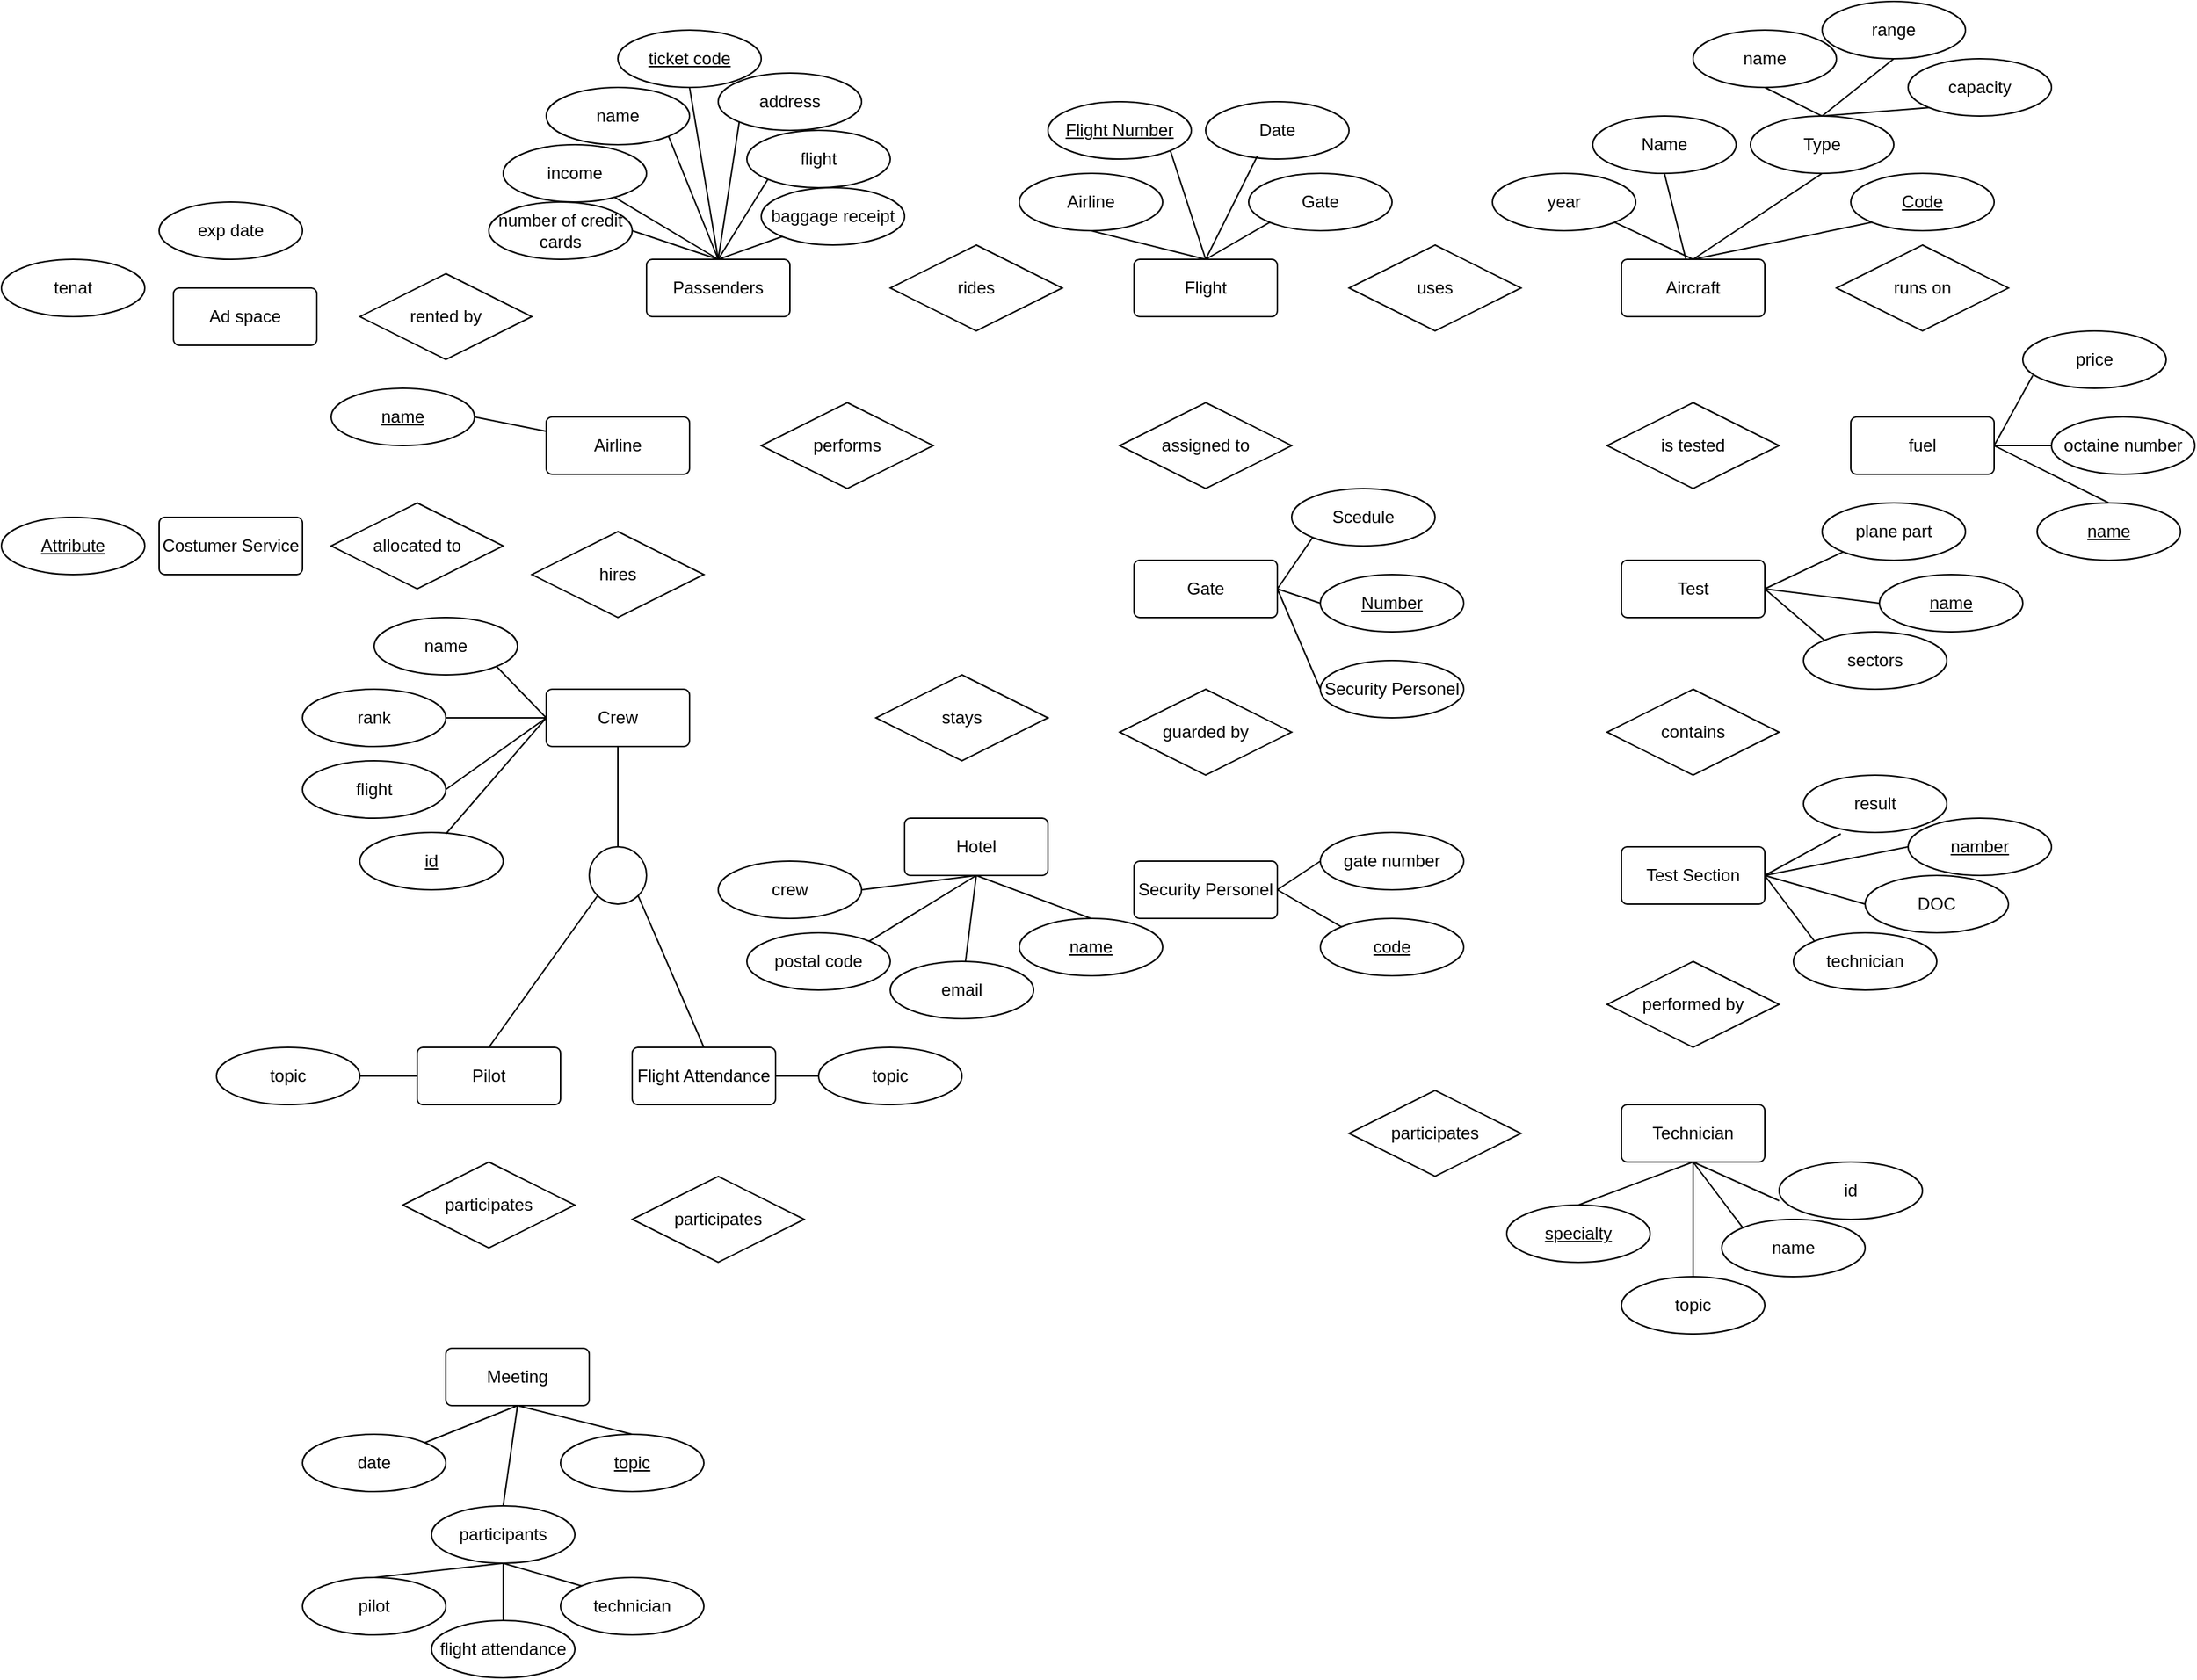 <mxfile version="21.3.2" type="github">
  <diagram name="Σελίδα-1" id="fJtiwhbu46fpXV_wsSi0">
    <mxGraphModel dx="1707" dy="1691" grid="1" gridSize="10" guides="1" tooltips="1" connect="1" arrows="1" fold="1" page="1" pageScale="1" pageWidth="827" pageHeight="1169" math="0" shadow="0">
      <root>
        <mxCell id="0" />
        <mxCell id="1" parent="0" />
        <mxCell id="Bs3vFvmHgTdM14AkT90d-1" value="Passenders" style="rounded=1;arcSize=10;whiteSpace=wrap;html=1;align=center;" parent="1" vertex="1">
          <mxGeometry x="20" y="120" width="100" height="40" as="geometry" />
        </mxCell>
        <mxCell id="Bs3vFvmHgTdM14AkT90d-2" value="rides" style="shape=rhombus;perimeter=rhombusPerimeter;whiteSpace=wrap;html=1;align=center;" parent="1" vertex="1">
          <mxGeometry x="190" y="110" width="120" height="60" as="geometry" />
        </mxCell>
        <mxCell id="Bs3vFvmHgTdM14AkT90d-4" value="Flight" style="rounded=1;arcSize=10;whiteSpace=wrap;html=1;align=center;" parent="1" vertex="1">
          <mxGeometry x="360" y="120" width="100" height="40" as="geometry" />
        </mxCell>
        <mxCell id="Bs3vFvmHgTdM14AkT90d-5" value="uses" style="shape=rhombus;perimeter=rhombusPerimeter;whiteSpace=wrap;html=1;align=center;" parent="1" vertex="1">
          <mxGeometry x="510" y="110" width="120" height="60" as="geometry" />
        </mxCell>
        <mxCell id="Bs3vFvmHgTdM14AkT90d-6" value="Aircraft" style="rounded=1;arcSize=10;whiteSpace=wrap;html=1;align=center;" parent="1" vertex="1">
          <mxGeometry x="700" y="120" width="100" height="40" as="geometry" />
        </mxCell>
        <mxCell id="Bs3vFvmHgTdM14AkT90d-7" value="assigned to" style="shape=rhombus;perimeter=rhombusPerimeter;whiteSpace=wrap;html=1;align=center;" parent="1" vertex="1">
          <mxGeometry x="350" y="220" width="120" height="60" as="geometry" />
        </mxCell>
        <mxCell id="Bs3vFvmHgTdM14AkT90d-8" value="Gate" style="rounded=1;arcSize=10;whiteSpace=wrap;html=1;align=center;" parent="1" vertex="1">
          <mxGeometry x="360" y="330" width="100" height="40" as="geometry" />
        </mxCell>
        <mxCell id="Bs3vFvmHgTdM14AkT90d-9" value="is tested" style="shape=rhombus;perimeter=rhombusPerimeter;whiteSpace=wrap;html=1;align=center;" parent="1" vertex="1">
          <mxGeometry x="690" y="220" width="120" height="60" as="geometry" />
        </mxCell>
        <mxCell id="Bs3vFvmHgTdM14AkT90d-10" value="runs on" style="shape=rhombus;perimeter=rhombusPerimeter;whiteSpace=wrap;html=1;align=center;" parent="1" vertex="1">
          <mxGeometry x="850" y="110" width="120" height="60" as="geometry" />
        </mxCell>
        <mxCell id="Bs3vFvmHgTdM14AkT90d-11" value="fuel" style="rounded=1;arcSize=10;whiteSpace=wrap;html=1;align=center;" parent="1" vertex="1">
          <mxGeometry x="860" y="230" width="100" height="40" as="geometry" />
        </mxCell>
        <mxCell id="Bs3vFvmHgTdM14AkT90d-12" value="guarded by" style="shape=rhombus;perimeter=rhombusPerimeter;whiteSpace=wrap;html=1;align=center;" parent="1" vertex="1">
          <mxGeometry x="350" y="420" width="120" height="60" as="geometry" />
        </mxCell>
        <mxCell id="Bs3vFvmHgTdM14AkT90d-13" value="Security Personel" style="rounded=1;arcSize=10;whiteSpace=wrap;html=1;align=center;" parent="1" vertex="1">
          <mxGeometry x="360" y="540" width="100" height="40" as="geometry" />
        </mxCell>
        <mxCell id="Bs3vFvmHgTdM14AkT90d-14" value="Test" style="rounded=1;arcSize=10;whiteSpace=wrap;html=1;align=center;" parent="1" vertex="1">
          <mxGeometry x="700" y="330" width="100" height="40" as="geometry" />
        </mxCell>
        <mxCell id="Bs3vFvmHgTdM14AkT90d-15" value="contains" style="shape=rhombus;perimeter=rhombusPerimeter;whiteSpace=wrap;html=1;align=center;" parent="1" vertex="1">
          <mxGeometry x="690" y="420" width="120" height="60" as="geometry" />
        </mxCell>
        <mxCell id="Bs3vFvmHgTdM14AkT90d-17" value="Test Section" style="rounded=1;arcSize=10;whiteSpace=wrap;html=1;align=center;" parent="1" vertex="1">
          <mxGeometry x="700" y="530" width="100" height="40" as="geometry" />
        </mxCell>
        <mxCell id="Bs3vFvmHgTdM14AkT90d-18" value="performed by" style="shape=rhombus;perimeter=rhombusPerimeter;whiteSpace=wrap;html=1;align=center;" parent="1" vertex="1">
          <mxGeometry x="690" y="610" width="120" height="60" as="geometry" />
        </mxCell>
        <mxCell id="Bs3vFvmHgTdM14AkT90d-19" value="Technician" style="rounded=1;arcSize=10;whiteSpace=wrap;html=1;align=center;" parent="1" vertex="1">
          <mxGeometry x="700" y="710" width="100" height="40" as="geometry" />
        </mxCell>
        <mxCell id="Bs3vFvmHgTdM14AkT90d-20" value="Airline" style="rounded=1;arcSize=10;whiteSpace=wrap;html=1;align=center;" parent="1" vertex="1">
          <mxGeometry x="-50" y="230" width="100" height="40" as="geometry" />
        </mxCell>
        <mxCell id="Bs3vFvmHgTdM14AkT90d-21" value="hires" style="shape=rhombus;perimeter=rhombusPerimeter;whiteSpace=wrap;html=1;align=center;" parent="1" vertex="1">
          <mxGeometry x="-60" y="310" width="120" height="60" as="geometry" />
        </mxCell>
        <mxCell id="Bs3vFvmHgTdM14AkT90d-22" value="performs" style="shape=rhombus;perimeter=rhombusPerimeter;whiteSpace=wrap;html=1;align=center;" parent="1" vertex="1">
          <mxGeometry x="100" y="220" width="120" height="60" as="geometry" />
        </mxCell>
        <mxCell id="Bs3vFvmHgTdM14AkT90d-23" value="Crew" style="rounded=1;arcSize=10;whiteSpace=wrap;html=1;align=center;" parent="1" vertex="1">
          <mxGeometry x="-50" y="420" width="100" height="40" as="geometry" />
        </mxCell>
        <mxCell id="Bs3vFvmHgTdM14AkT90d-24" value="Hotel" style="rounded=1;arcSize=10;whiteSpace=wrap;html=1;align=center;" parent="1" vertex="1">
          <mxGeometry x="200" y="510" width="100" height="40" as="geometry" />
        </mxCell>
        <mxCell id="Bs3vFvmHgTdM14AkT90d-25" value="stays" style="shape=rhombus;perimeter=rhombusPerimeter;whiteSpace=wrap;html=1;align=center;" parent="1" vertex="1">
          <mxGeometry x="180" y="410" width="120" height="60" as="geometry" />
        </mxCell>
        <mxCell id="Bs3vFvmHgTdM14AkT90d-26" value="Ad space" style="rounded=1;arcSize=10;whiteSpace=wrap;html=1;align=center;" parent="1" vertex="1">
          <mxGeometry x="-310" y="140" width="100" height="40" as="geometry" />
        </mxCell>
        <mxCell id="Bs3vFvmHgTdM14AkT90d-27" value="Costumer Service" style="rounded=1;arcSize=10;whiteSpace=wrap;html=1;align=center;" parent="1" vertex="1">
          <mxGeometry x="-320" y="300" width="100" height="40" as="geometry" />
        </mxCell>
        <mxCell id="Bs3vFvmHgTdM14AkT90d-28" value="Meeting" style="rounded=1;arcSize=10;whiteSpace=wrap;html=1;align=center;" parent="1" vertex="1">
          <mxGeometry x="-120" y="880" width="100" height="40" as="geometry" />
        </mxCell>
        <mxCell id="9Heqi9yN-gFmn7UizpDs-1" value="Date" style="ellipse;whiteSpace=wrap;html=1;align=center;" vertex="1" parent="1">
          <mxGeometry x="410" y="10" width="100" height="40" as="geometry" />
        </mxCell>
        <mxCell id="9Heqi9yN-gFmn7UizpDs-2" value="Gate" style="ellipse;whiteSpace=wrap;html=1;align=center;" vertex="1" parent="1">
          <mxGeometry x="440" y="60" width="100" height="40" as="geometry" />
        </mxCell>
        <mxCell id="9Heqi9yN-gFmn7UizpDs-3" value="Airline" style="ellipse;whiteSpace=wrap;html=1;align=center;" vertex="1" parent="1">
          <mxGeometry x="280" y="60" width="100" height="40" as="geometry" />
        </mxCell>
        <mxCell id="9Heqi9yN-gFmn7UizpDs-4" value="Flight Number" style="ellipse;whiteSpace=wrap;html=1;align=center;fontStyle=4" vertex="1" parent="1">
          <mxGeometry x="300" y="10" width="100" height="40" as="geometry" />
        </mxCell>
        <mxCell id="9Heqi9yN-gFmn7UizpDs-5" value="" style="endArrow=none;html=1;rounded=0;entryX=0;entryY=1;entryDx=0;entryDy=0;exitX=0.5;exitY=0;exitDx=0;exitDy=0;" edge="1" parent="1" source="Bs3vFvmHgTdM14AkT90d-4" target="9Heqi9yN-gFmn7UizpDs-2">
          <mxGeometry width="50" height="50" relative="1" as="geometry">
            <mxPoint x="390" y="100" as="sourcePoint" />
            <mxPoint x="440" y="50" as="targetPoint" />
          </mxGeometry>
        </mxCell>
        <mxCell id="9Heqi9yN-gFmn7UizpDs-6" value="" style="endArrow=none;html=1;rounded=0;exitX=0.5;exitY=0;exitDx=0;exitDy=0;entryX=0.36;entryY=0.95;entryDx=0;entryDy=0;entryPerimeter=0;" edge="1" parent="1" source="Bs3vFvmHgTdM14AkT90d-4" target="9Heqi9yN-gFmn7UizpDs-1">
          <mxGeometry width="50" height="50" relative="1" as="geometry">
            <mxPoint x="400" y="90" as="sourcePoint" />
            <mxPoint x="450" y="40" as="targetPoint" />
          </mxGeometry>
        </mxCell>
        <mxCell id="9Heqi9yN-gFmn7UizpDs-8" value="" style="endArrow=none;html=1;rounded=0;entryX=1;entryY=1;entryDx=0;entryDy=0;exitX=0.5;exitY=0;exitDx=0;exitDy=0;" edge="1" parent="1" source="Bs3vFvmHgTdM14AkT90d-4" target="9Heqi9yN-gFmn7UizpDs-4">
          <mxGeometry width="50" height="50" relative="1" as="geometry">
            <mxPoint x="370" y="120" as="sourcePoint" />
            <mxPoint x="420" y="70" as="targetPoint" />
          </mxGeometry>
        </mxCell>
        <mxCell id="9Heqi9yN-gFmn7UizpDs-9" value="" style="endArrow=none;html=1;rounded=0;entryX=0.5;entryY=1;entryDx=0;entryDy=0;exitX=0.5;exitY=0;exitDx=0;exitDy=0;" edge="1" parent="1" source="Bs3vFvmHgTdM14AkT90d-4" target="9Heqi9yN-gFmn7UizpDs-3">
          <mxGeometry width="50" height="50" relative="1" as="geometry">
            <mxPoint x="320" y="140" as="sourcePoint" />
            <mxPoint x="370" y="90" as="targetPoint" />
          </mxGeometry>
        </mxCell>
        <mxCell id="9Heqi9yN-gFmn7UizpDs-10" value="year" style="ellipse;whiteSpace=wrap;html=1;align=center;" vertex="1" parent="1">
          <mxGeometry x="610" y="60" width="100" height="40" as="geometry" />
        </mxCell>
        <mxCell id="9Heqi9yN-gFmn7UizpDs-11" value="Scedule" style="ellipse;whiteSpace=wrap;html=1;align=center;" vertex="1" parent="1">
          <mxGeometry x="470" y="280" width="100" height="40" as="geometry" />
        </mxCell>
        <mxCell id="9Heqi9yN-gFmn7UizpDs-12" value="Number" style="ellipse;whiteSpace=wrap;html=1;align=center;fontStyle=4;" vertex="1" parent="1">
          <mxGeometry x="490" y="340" width="100" height="40" as="geometry" />
        </mxCell>
        <mxCell id="9Heqi9yN-gFmn7UizpDs-13" value="Security Personel" style="ellipse;whiteSpace=wrap;html=1;align=center;" vertex="1" parent="1">
          <mxGeometry x="490" y="400" width="100" height="40" as="geometry" />
        </mxCell>
        <mxCell id="9Heqi9yN-gFmn7UizpDs-14" value="" style="endArrow=none;html=1;rounded=0;entryX=0;entryY=0.5;entryDx=0;entryDy=0;" edge="1" parent="1" target="9Heqi9yN-gFmn7UizpDs-12">
          <mxGeometry relative="1" as="geometry">
            <mxPoint x="460" y="350" as="sourcePoint" />
            <mxPoint x="560" y="350" as="targetPoint" />
          </mxGeometry>
        </mxCell>
        <mxCell id="9Heqi9yN-gFmn7UizpDs-15" value="" style="endArrow=none;html=1;rounded=0;entryX=0;entryY=1;entryDx=0;entryDy=0;exitX=1;exitY=0.5;exitDx=0;exitDy=0;" edge="1" parent="1" source="Bs3vFvmHgTdM14AkT90d-8" target="9Heqi9yN-gFmn7UizpDs-11">
          <mxGeometry relative="1" as="geometry">
            <mxPoint x="360" y="320" as="sourcePoint" />
            <mxPoint x="520" y="320" as="targetPoint" />
          </mxGeometry>
        </mxCell>
        <mxCell id="9Heqi9yN-gFmn7UizpDs-16" value="" style="endArrow=none;html=1;rounded=0;exitX=0;exitY=0.5;exitDx=0;exitDy=0;entryX=1;entryY=0.5;entryDx=0;entryDy=0;" edge="1" parent="1" source="9Heqi9yN-gFmn7UizpDs-13" target="Bs3vFvmHgTdM14AkT90d-8">
          <mxGeometry width="50" height="50" relative="1" as="geometry">
            <mxPoint x="410" y="410" as="sourcePoint" />
            <mxPoint x="460" y="360" as="targetPoint" />
          </mxGeometry>
        </mxCell>
        <mxCell id="9Heqi9yN-gFmn7UizpDs-17" value="Name" style="ellipse;whiteSpace=wrap;html=1;align=center;" vertex="1" parent="1">
          <mxGeometry x="680" y="20" width="100" height="40" as="geometry" />
        </mxCell>
        <mxCell id="9Heqi9yN-gFmn7UizpDs-18" value="Type" style="ellipse;whiteSpace=wrap;html=1;align=center;" vertex="1" parent="1">
          <mxGeometry x="790" y="20" width="100" height="40" as="geometry" />
        </mxCell>
        <mxCell id="9Heqi9yN-gFmn7UizpDs-19" value="Code" style="ellipse;whiteSpace=wrap;html=1;align=center;fontStyle=4;" vertex="1" parent="1">
          <mxGeometry x="860" y="60" width="100" height="40" as="geometry" />
        </mxCell>
        <mxCell id="9Heqi9yN-gFmn7UizpDs-20" value="" style="endArrow=none;html=1;rounded=0;exitX=0.5;exitY=0;exitDx=0;exitDy=0;entryX=0.5;entryY=1;entryDx=0;entryDy=0;" edge="1" parent="1" source="Bs3vFvmHgTdM14AkT90d-6" target="9Heqi9yN-gFmn7UizpDs-18">
          <mxGeometry relative="1" as="geometry">
            <mxPoint x="720" y="60" as="sourcePoint" />
            <mxPoint x="880" y="60" as="targetPoint" />
          </mxGeometry>
        </mxCell>
        <mxCell id="9Heqi9yN-gFmn7UizpDs-21" value="" style="endArrow=none;html=1;rounded=0;entryX=0.5;entryY=1;entryDx=0;entryDy=0;" edge="1" parent="1" source="Bs3vFvmHgTdM14AkT90d-6" target="9Heqi9yN-gFmn7UizpDs-17">
          <mxGeometry relative="1" as="geometry">
            <mxPoint x="740" y="70" as="sourcePoint" />
            <mxPoint x="830" y="10" as="targetPoint" />
          </mxGeometry>
        </mxCell>
        <mxCell id="9Heqi9yN-gFmn7UizpDs-22" value="" style="endArrow=none;html=1;rounded=0;exitX=0.5;exitY=0;exitDx=0;exitDy=0;entryX=1;entryY=1;entryDx=0;entryDy=0;" edge="1" parent="1" source="Bs3vFvmHgTdM14AkT90d-6" target="9Heqi9yN-gFmn7UizpDs-10">
          <mxGeometry relative="1" as="geometry">
            <mxPoint x="710" y="100" as="sourcePoint" />
            <mxPoint x="800" y="40" as="targetPoint" />
          </mxGeometry>
        </mxCell>
        <mxCell id="9Heqi9yN-gFmn7UizpDs-23" value="" style="endArrow=none;html=1;rounded=0;entryX=0;entryY=1;entryDx=0;entryDy=0;exitX=0.5;exitY=0;exitDx=0;exitDy=0;" edge="1" parent="1" source="Bs3vFvmHgTdM14AkT90d-6" target="9Heqi9yN-gFmn7UizpDs-19">
          <mxGeometry relative="1" as="geometry">
            <mxPoint x="780" y="80" as="sourcePoint" />
            <mxPoint x="870" y="20" as="targetPoint" />
          </mxGeometry>
        </mxCell>
        <mxCell id="9Heqi9yN-gFmn7UizpDs-24" value="range" style="ellipse;whiteSpace=wrap;html=1;align=center;" vertex="1" parent="1">
          <mxGeometry x="840" y="-60" width="100" height="40" as="geometry" />
        </mxCell>
        <mxCell id="9Heqi9yN-gFmn7UizpDs-25" value="capacity" style="ellipse;whiteSpace=wrap;html=1;align=center;" vertex="1" parent="1">
          <mxGeometry x="900" y="-20" width="100" height="40" as="geometry" />
        </mxCell>
        <mxCell id="9Heqi9yN-gFmn7UizpDs-27" value="name" style="ellipse;whiteSpace=wrap;html=1;align=center;" vertex="1" parent="1">
          <mxGeometry x="750" y="-40" width="100" height="40" as="geometry" />
        </mxCell>
        <mxCell id="9Heqi9yN-gFmn7UizpDs-28" value="" style="endArrow=none;html=1;rounded=0;exitX=0.5;exitY=0;exitDx=0;exitDy=0;entryX=0;entryY=1;entryDx=0;entryDy=0;" edge="1" parent="1" source="9Heqi9yN-gFmn7UizpDs-18" target="9Heqi9yN-gFmn7UizpDs-25">
          <mxGeometry relative="1" as="geometry">
            <mxPoint x="820" y="10" as="sourcePoint" />
            <mxPoint x="980" y="10" as="targetPoint" />
          </mxGeometry>
        </mxCell>
        <mxCell id="9Heqi9yN-gFmn7UizpDs-29" value="" style="endArrow=none;html=1;rounded=0;entryX=0.5;entryY=1;entryDx=0;entryDy=0;exitX=0.5;exitY=0;exitDx=0;exitDy=0;" edge="1" parent="1" source="9Heqi9yN-gFmn7UizpDs-18" target="9Heqi9yN-gFmn7UizpDs-24">
          <mxGeometry relative="1" as="geometry">
            <mxPoint x="870" y="-10" as="sourcePoint" />
            <mxPoint x="960" y="-70" as="targetPoint" />
          </mxGeometry>
        </mxCell>
        <mxCell id="9Heqi9yN-gFmn7UizpDs-30" value="" style="endArrow=none;html=1;rounded=0;exitX=0.5;exitY=0;exitDx=0;exitDy=0;entryX=0.5;entryY=1;entryDx=0;entryDy=0;" edge="1" parent="1" source="9Heqi9yN-gFmn7UizpDs-18" target="9Heqi9yN-gFmn7UizpDs-27">
          <mxGeometry relative="1" as="geometry">
            <mxPoint x="850" y="-10" as="sourcePoint" />
            <mxPoint x="940" y="-70" as="targetPoint" />
          </mxGeometry>
        </mxCell>
        <mxCell id="9Heqi9yN-gFmn7UizpDs-31" value="price" style="ellipse;whiteSpace=wrap;html=1;align=center;" vertex="1" parent="1">
          <mxGeometry x="980" y="170" width="100" height="40" as="geometry" />
        </mxCell>
        <mxCell id="9Heqi9yN-gFmn7UizpDs-32" value="octaine number" style="ellipse;whiteSpace=wrap;html=1;align=center;" vertex="1" parent="1">
          <mxGeometry x="1000" y="230" width="100" height="40" as="geometry" />
        </mxCell>
        <mxCell id="9Heqi9yN-gFmn7UizpDs-33" value="name" style="ellipse;whiteSpace=wrap;html=1;align=center;fontStyle=4;" vertex="1" parent="1">
          <mxGeometry x="990" y="290" width="100" height="40" as="geometry" />
        </mxCell>
        <mxCell id="9Heqi9yN-gFmn7UizpDs-35" value="" style="endArrow=none;html=1;rounded=0;entryX=0.07;entryY=0.775;entryDx=0;entryDy=0;entryPerimeter=0;exitX=1;exitY=0.5;exitDx=0;exitDy=0;" edge="1" parent="1" source="Bs3vFvmHgTdM14AkT90d-11" target="9Heqi9yN-gFmn7UizpDs-31">
          <mxGeometry relative="1" as="geometry">
            <mxPoint x="860" y="240" as="sourcePoint" />
            <mxPoint x="1020" y="240" as="targetPoint" />
          </mxGeometry>
        </mxCell>
        <mxCell id="9Heqi9yN-gFmn7UizpDs-36" value="" style="endArrow=none;html=1;rounded=0;exitX=1;exitY=0.5;exitDx=0;exitDy=0;entryX=0;entryY=0.5;entryDx=0;entryDy=0;" edge="1" parent="1" source="Bs3vFvmHgTdM14AkT90d-11" target="9Heqi9yN-gFmn7UizpDs-32">
          <mxGeometry relative="1" as="geometry">
            <mxPoint x="980" y="270" as="sourcePoint" />
            <mxPoint x="1070" y="210" as="targetPoint" />
          </mxGeometry>
        </mxCell>
        <mxCell id="9Heqi9yN-gFmn7UizpDs-37" value="" style="endArrow=none;html=1;rounded=0;exitX=1;exitY=0.5;exitDx=0;exitDy=0;entryX=0.5;entryY=0;entryDx=0;entryDy=0;" edge="1" parent="1" source="Bs3vFvmHgTdM14AkT90d-11" target="9Heqi9yN-gFmn7UizpDs-33">
          <mxGeometry relative="1" as="geometry">
            <mxPoint x="940" y="290" as="sourcePoint" />
            <mxPoint x="1030" y="230" as="targetPoint" />
          </mxGeometry>
        </mxCell>
        <mxCell id="9Heqi9yN-gFmn7UizpDs-39" value="gate number" style="ellipse;whiteSpace=wrap;html=1;align=center;" vertex="1" parent="1">
          <mxGeometry x="490" y="520" width="100" height="40" as="geometry" />
        </mxCell>
        <mxCell id="9Heqi9yN-gFmn7UizpDs-40" value="code" style="ellipse;whiteSpace=wrap;html=1;align=center;fontStyle=4;" vertex="1" parent="1">
          <mxGeometry x="490" y="580" width="100" height="40" as="geometry" />
        </mxCell>
        <mxCell id="9Heqi9yN-gFmn7UizpDs-41" value="" style="endArrow=none;html=1;rounded=0;exitX=1;exitY=0.5;exitDx=0;exitDy=0;entryX=0;entryY=0.5;entryDx=0;entryDy=0;" edge="1" parent="1" source="Bs3vFvmHgTdM14AkT90d-13" target="9Heqi9yN-gFmn7UizpDs-39">
          <mxGeometry relative="1" as="geometry">
            <mxPoint x="450" y="510" as="sourcePoint" />
            <mxPoint x="540" y="450" as="targetPoint" />
          </mxGeometry>
        </mxCell>
        <mxCell id="9Heqi9yN-gFmn7UizpDs-42" value="" style="endArrow=none;html=1;rounded=0;exitX=1;exitY=0.5;exitDx=0;exitDy=0;entryX=0;entryY=0;entryDx=0;entryDy=0;" edge="1" parent="1" source="Bs3vFvmHgTdM14AkT90d-13" target="9Heqi9yN-gFmn7UizpDs-40">
          <mxGeometry relative="1" as="geometry">
            <mxPoint x="470" y="580" as="sourcePoint" />
            <mxPoint x="560" y="520" as="targetPoint" />
          </mxGeometry>
        </mxCell>
        <mxCell id="9Heqi9yN-gFmn7UizpDs-43" value="plane part" style="ellipse;whiteSpace=wrap;html=1;align=center;" vertex="1" parent="1">
          <mxGeometry x="840" y="290" width="100" height="40" as="geometry" />
        </mxCell>
        <mxCell id="9Heqi9yN-gFmn7UizpDs-45" value="sectors" style="ellipse;whiteSpace=wrap;html=1;align=center;" vertex="1" parent="1">
          <mxGeometry x="827" y="380" width="100" height="40" as="geometry" />
        </mxCell>
        <mxCell id="9Heqi9yN-gFmn7UizpDs-46" value="name" style="ellipse;whiteSpace=wrap;html=1;align=center;fontStyle=4;" vertex="1" parent="1">
          <mxGeometry x="880" y="340" width="100" height="40" as="geometry" />
        </mxCell>
        <mxCell id="9Heqi9yN-gFmn7UizpDs-47" value="result" style="ellipse;whiteSpace=wrap;html=1;align=center;" vertex="1" parent="1">
          <mxGeometry x="827" y="480" width="100" height="40" as="geometry" />
        </mxCell>
        <mxCell id="9Heqi9yN-gFmn7UizpDs-48" value="DOC" style="ellipse;whiteSpace=wrap;html=1;align=center;" vertex="1" parent="1">
          <mxGeometry x="870" y="550" width="100" height="40" as="geometry" />
        </mxCell>
        <mxCell id="9Heqi9yN-gFmn7UizpDs-49" value="technician" style="ellipse;whiteSpace=wrap;html=1;align=center;" vertex="1" parent="1">
          <mxGeometry x="820" y="590" width="100" height="40" as="geometry" />
        </mxCell>
        <mxCell id="9Heqi9yN-gFmn7UizpDs-50" value="namber" style="ellipse;whiteSpace=wrap;html=1;align=center;fontStyle=4;" vertex="1" parent="1">
          <mxGeometry x="900" y="510" width="100" height="40" as="geometry" />
        </mxCell>
        <mxCell id="9Heqi9yN-gFmn7UizpDs-51" value="id" style="ellipse;whiteSpace=wrap;html=1;align=center;" vertex="1" parent="1">
          <mxGeometry x="810" y="750" width="100" height="40" as="geometry" />
        </mxCell>
        <mxCell id="9Heqi9yN-gFmn7UizpDs-52" value="name" style="ellipse;whiteSpace=wrap;html=1;align=center;" vertex="1" parent="1">
          <mxGeometry x="770" y="790" width="100" height="40" as="geometry" />
        </mxCell>
        <mxCell id="9Heqi9yN-gFmn7UizpDs-53" value="" style="endArrow=none;html=1;rounded=0;exitX=1;exitY=0.5;exitDx=0;exitDy=0;entryX=0;entryY=0.5;entryDx=0;entryDy=0;entryPerimeter=0;" edge="1" parent="1" source="Bs3vFvmHgTdM14AkT90d-17" target="9Heqi9yN-gFmn7UizpDs-50">
          <mxGeometry relative="1" as="geometry">
            <mxPoint x="790" y="550" as="sourcePoint" />
            <mxPoint x="910" y="550" as="targetPoint" />
          </mxGeometry>
        </mxCell>
        <mxCell id="9Heqi9yN-gFmn7UizpDs-54" value="" style="endArrow=none;html=1;rounded=0;exitX=1;exitY=0.5;exitDx=0;exitDy=0;entryX=0.26;entryY=1.025;entryDx=0;entryDy=0;entryPerimeter=0;" edge="1" parent="1" source="Bs3vFvmHgTdM14AkT90d-17" target="9Heqi9yN-gFmn7UizpDs-47">
          <mxGeometry relative="1" as="geometry">
            <mxPoint x="800" y="510" as="sourcePoint" />
            <mxPoint x="910" y="500" as="targetPoint" />
          </mxGeometry>
        </mxCell>
        <mxCell id="9Heqi9yN-gFmn7UizpDs-55" value="" style="endArrow=none;html=1;rounded=0;exitX=1;exitY=0.5;exitDx=0;exitDy=0;entryX=0;entryY=0.5;entryDx=0;entryDy=0;" edge="1" parent="1" source="Bs3vFvmHgTdM14AkT90d-17" target="9Heqi9yN-gFmn7UizpDs-48">
          <mxGeometry relative="1" as="geometry">
            <mxPoint x="820" y="570" as="sourcePoint" />
            <mxPoint x="930" y="560" as="targetPoint" />
          </mxGeometry>
        </mxCell>
        <mxCell id="9Heqi9yN-gFmn7UizpDs-56" value="" style="endArrow=none;html=1;rounded=0;exitX=1;exitY=0.5;exitDx=0;exitDy=0;entryX=0;entryY=0;entryDx=0;entryDy=0;" edge="1" parent="1" source="Bs3vFvmHgTdM14AkT90d-17" target="9Heqi9yN-gFmn7UizpDs-49">
          <mxGeometry relative="1" as="geometry">
            <mxPoint x="820" y="580" as="sourcePoint" />
            <mxPoint x="930" y="570" as="targetPoint" />
          </mxGeometry>
        </mxCell>
        <mxCell id="9Heqi9yN-gFmn7UizpDs-57" value="" style="endArrow=none;html=1;rounded=0;exitX=1;exitY=0.5;exitDx=0;exitDy=0;entryX=0;entryY=1;entryDx=0;entryDy=0;" edge="1" parent="1" source="Bs3vFvmHgTdM14AkT90d-14" target="9Heqi9yN-gFmn7UizpDs-43">
          <mxGeometry relative="1" as="geometry">
            <mxPoint x="830" y="340" as="sourcePoint" />
            <mxPoint x="940" y="330" as="targetPoint" />
          </mxGeometry>
        </mxCell>
        <mxCell id="9Heqi9yN-gFmn7UizpDs-58" value="" style="endArrow=none;html=1;rounded=0;exitX=1;exitY=0.5;exitDx=0;exitDy=0;entryX=0;entryY=0.5;entryDx=0;entryDy=0;" edge="1" parent="1" source="Bs3vFvmHgTdM14AkT90d-14" target="9Heqi9yN-gFmn7UizpDs-46">
          <mxGeometry relative="1" as="geometry">
            <mxPoint x="830" y="360" as="sourcePoint" />
            <mxPoint x="940" y="350" as="targetPoint" />
          </mxGeometry>
        </mxCell>
        <mxCell id="9Heqi9yN-gFmn7UizpDs-59" value="" style="endArrow=none;html=1;rounded=0;exitX=1;exitY=0.5;exitDx=0;exitDy=0;entryX=0;entryY=0;entryDx=0;entryDy=0;" edge="1" parent="1" source="Bs3vFvmHgTdM14AkT90d-14" target="9Heqi9yN-gFmn7UizpDs-45">
          <mxGeometry relative="1" as="geometry">
            <mxPoint x="820" y="370" as="sourcePoint" />
            <mxPoint x="930" y="360" as="targetPoint" />
          </mxGeometry>
        </mxCell>
        <mxCell id="9Heqi9yN-gFmn7UizpDs-60" value="flight" style="ellipse;whiteSpace=wrap;html=1;align=center;" vertex="1" parent="1">
          <mxGeometry x="90" y="30" width="100" height="40" as="geometry" />
        </mxCell>
        <mxCell id="9Heqi9yN-gFmn7UizpDs-61" value="address" style="ellipse;whiteSpace=wrap;html=1;align=center;" vertex="1" parent="1">
          <mxGeometry x="70" y="-10" width="100" height="40" as="geometry" />
        </mxCell>
        <mxCell id="9Heqi9yN-gFmn7UizpDs-62" value="&lt;u&gt;ticket code&lt;/u&gt;" style="ellipse;whiteSpace=wrap;html=1;align=center;" vertex="1" parent="1">
          <mxGeometry y="-40" width="100" height="40" as="geometry" />
        </mxCell>
        <mxCell id="9Heqi9yN-gFmn7UizpDs-63" value="income" style="ellipse;whiteSpace=wrap;html=1;align=center;" vertex="1" parent="1">
          <mxGeometry x="-80" y="40" width="100" height="40" as="geometry" />
        </mxCell>
        <mxCell id="9Heqi9yN-gFmn7UizpDs-64" value="number of credit cards" style="ellipse;whiteSpace=wrap;html=1;align=center;" vertex="1" parent="1">
          <mxGeometry x="-90" y="80" width="100" height="40" as="geometry" />
        </mxCell>
        <mxCell id="9Heqi9yN-gFmn7UizpDs-65" value="name" style="ellipse;whiteSpace=wrap;html=1;align=center;" vertex="1" parent="1">
          <mxGeometry x="-50" width="100" height="40" as="geometry" />
        </mxCell>
        <mxCell id="9Heqi9yN-gFmn7UizpDs-67" value="baggage receipt" style="ellipse;whiteSpace=wrap;html=1;align=center;" vertex="1" parent="1">
          <mxGeometry x="100" y="70" width="100" height="40" as="geometry" />
        </mxCell>
        <mxCell id="9Heqi9yN-gFmn7UizpDs-68" value="" style="endArrow=none;html=1;rounded=0;exitX=0.5;exitY=0;exitDx=0;exitDy=0;entryX=0;entryY=1;entryDx=0;entryDy=0;" edge="1" parent="1" source="Bs3vFvmHgTdM14AkT90d-1" target="9Heqi9yN-gFmn7UizpDs-61">
          <mxGeometry relative="1" as="geometry">
            <mxPoint x="30" y="70" as="sourcePoint" />
            <mxPoint x="140" y="60" as="targetPoint" />
          </mxGeometry>
        </mxCell>
        <mxCell id="9Heqi9yN-gFmn7UizpDs-69" value="" style="endArrow=none;html=1;rounded=0;exitX=0.5;exitY=0;exitDx=0;exitDy=0;entryX=1;entryY=1;entryDx=0;entryDy=0;" edge="1" parent="1" source="Bs3vFvmHgTdM14AkT90d-1" target="9Heqi9yN-gFmn7UizpDs-65">
          <mxGeometry relative="1" as="geometry">
            <mxPoint x="30" y="80" as="sourcePoint" />
            <mxPoint x="140" y="70" as="targetPoint" />
          </mxGeometry>
        </mxCell>
        <mxCell id="9Heqi9yN-gFmn7UizpDs-70" value="" style="endArrow=none;html=1;rounded=0;entryX=0.5;entryY=0;entryDx=0;entryDy=0;" edge="1" parent="1" source="9Heqi9yN-gFmn7UizpDs-63" target="Bs3vFvmHgTdM14AkT90d-1">
          <mxGeometry relative="1" as="geometry">
            <mxPoint x="30" y="100" as="sourcePoint" />
            <mxPoint x="140" y="90" as="targetPoint" />
          </mxGeometry>
        </mxCell>
        <mxCell id="9Heqi9yN-gFmn7UizpDs-71" value="" style="endArrow=none;html=1;rounded=0;exitX=0.5;exitY=0;exitDx=0;exitDy=0;entryX=0.5;entryY=1;entryDx=0;entryDy=0;" edge="1" parent="1" source="Bs3vFvmHgTdM14AkT90d-1" target="9Heqi9yN-gFmn7UizpDs-62">
          <mxGeometry relative="1" as="geometry">
            <mxPoint x="50" y="60" as="sourcePoint" />
            <mxPoint x="160" y="50" as="targetPoint" />
          </mxGeometry>
        </mxCell>
        <mxCell id="9Heqi9yN-gFmn7UizpDs-72" value="" style="endArrow=none;html=1;rounded=0;exitX=1;exitY=0.5;exitDx=0;exitDy=0;entryX=0.5;entryY=0;entryDx=0;entryDy=0;" edge="1" parent="1" source="9Heqi9yN-gFmn7UizpDs-64" target="Bs3vFvmHgTdM14AkT90d-1">
          <mxGeometry relative="1" as="geometry">
            <mxPoint y="150" as="sourcePoint" />
            <mxPoint x="110" y="140" as="targetPoint" />
          </mxGeometry>
        </mxCell>
        <mxCell id="9Heqi9yN-gFmn7UizpDs-73" value="" style="endArrow=none;html=1;rounded=0;exitX=0.5;exitY=0;exitDx=0;exitDy=0;entryX=0;entryY=1;entryDx=0;entryDy=0;" edge="1" parent="1" source="Bs3vFvmHgTdM14AkT90d-1" target="9Heqi9yN-gFmn7UizpDs-60">
          <mxGeometry relative="1" as="geometry">
            <mxPoint x="140" y="-30" as="sourcePoint" />
            <mxPoint x="250" y="-40" as="targetPoint" />
          </mxGeometry>
        </mxCell>
        <mxCell id="9Heqi9yN-gFmn7UizpDs-74" value="" style="endArrow=none;html=1;rounded=0;entryX=0;entryY=1;entryDx=0;entryDy=0;exitX=0.5;exitY=0;exitDx=0;exitDy=0;" edge="1" parent="1" source="Bs3vFvmHgTdM14AkT90d-1" target="9Heqi9yN-gFmn7UizpDs-67">
          <mxGeometry relative="1" as="geometry">
            <mxPoint x="80" y="120" as="sourcePoint" />
            <mxPoint x="340" y="-50" as="targetPoint" />
          </mxGeometry>
        </mxCell>
        <mxCell id="9Heqi9yN-gFmn7UizpDs-75" value="name" style="ellipse;whiteSpace=wrap;html=1;align=center;fontStyle=4;" vertex="1" parent="1">
          <mxGeometry x="-200" y="210" width="100" height="40" as="geometry" />
        </mxCell>
        <mxCell id="9Heqi9yN-gFmn7UizpDs-76" value="" style="endArrow=none;html=1;rounded=0;exitX=1;exitY=0.5;exitDx=0;exitDy=0;entryX=0;entryY=0.25;entryDx=0;entryDy=0;" edge="1" parent="1" source="9Heqi9yN-gFmn7UizpDs-75" target="Bs3vFvmHgTdM14AkT90d-20">
          <mxGeometry relative="1" as="geometry">
            <mxPoint x="-140" y="250" as="sourcePoint" />
            <mxPoint x="20" y="250" as="targetPoint" />
          </mxGeometry>
        </mxCell>
        <mxCell id="9Heqi9yN-gFmn7UizpDs-77" value="rank" style="ellipse;whiteSpace=wrap;html=1;align=center;" vertex="1" parent="1">
          <mxGeometry x="-220" y="420" width="100" height="40" as="geometry" />
        </mxCell>
        <mxCell id="9Heqi9yN-gFmn7UizpDs-78" value="name" style="ellipse;whiteSpace=wrap;html=1;align=center;" vertex="1" parent="1">
          <mxGeometry x="-170" y="370" width="100" height="40" as="geometry" />
        </mxCell>
        <mxCell id="9Heqi9yN-gFmn7UizpDs-79" value="flight" style="ellipse;whiteSpace=wrap;html=1;align=center;" vertex="1" parent="1">
          <mxGeometry x="-220" y="470" width="100" height="40" as="geometry" />
        </mxCell>
        <mxCell id="9Heqi9yN-gFmn7UizpDs-80" value="id" style="ellipse;whiteSpace=wrap;html=1;align=center;fontStyle=4;" vertex="1" parent="1">
          <mxGeometry x="-180" y="520" width="100" height="40" as="geometry" />
        </mxCell>
        <mxCell id="9Heqi9yN-gFmn7UizpDs-81" value="" style="endArrow=none;html=1;rounded=0;" edge="1" parent="1">
          <mxGeometry relative="1" as="geometry">
            <mxPoint x="-120" y="440" as="sourcePoint" />
            <mxPoint x="-50" y="440" as="targetPoint" />
          </mxGeometry>
        </mxCell>
        <mxCell id="9Heqi9yN-gFmn7UizpDs-82" value="" style="endArrow=none;html=1;rounded=0;exitX=1;exitY=0.5;exitDx=0;exitDy=0;entryX=0;entryY=0.5;entryDx=0;entryDy=0;" edge="1" parent="1" source="9Heqi9yN-gFmn7UizpDs-79" target="Bs3vFvmHgTdM14AkT90d-23">
          <mxGeometry relative="1" as="geometry">
            <mxPoint x="-100" y="480" as="sourcePoint" />
            <mxPoint x="10" y="470" as="targetPoint" />
          </mxGeometry>
        </mxCell>
        <mxCell id="9Heqi9yN-gFmn7UizpDs-83" value="" style="endArrow=none;html=1;rounded=0;exitX=1;exitY=1;exitDx=0;exitDy=0;entryX=0;entryY=0.5;entryDx=0;entryDy=0;" edge="1" parent="1" source="9Heqi9yN-gFmn7UizpDs-78" target="Bs3vFvmHgTdM14AkT90d-23">
          <mxGeometry relative="1" as="geometry">
            <mxPoint x="-50" y="510" as="sourcePoint" />
            <mxPoint x="60" y="500" as="targetPoint" />
          </mxGeometry>
        </mxCell>
        <mxCell id="9Heqi9yN-gFmn7UizpDs-84" value="" style="endArrow=none;html=1;rounded=0;exitX=0.6;exitY=0.025;exitDx=0;exitDy=0;entryX=0;entryY=0.5;entryDx=0;entryDy=0;exitPerimeter=0;" edge="1" parent="1" source="9Heqi9yN-gFmn7UizpDs-80" target="Bs3vFvmHgTdM14AkT90d-23">
          <mxGeometry relative="1" as="geometry">
            <mxPoint x="-60" y="500" as="sourcePoint" />
            <mxPoint x="50" y="490" as="targetPoint" />
          </mxGeometry>
        </mxCell>
        <mxCell id="9Heqi9yN-gFmn7UizpDs-85" value="Pilot" style="rounded=1;arcSize=10;whiteSpace=wrap;html=1;align=center;" vertex="1" parent="1">
          <mxGeometry x="-140" y="670" width="100" height="40" as="geometry" />
        </mxCell>
        <mxCell id="9Heqi9yN-gFmn7UizpDs-86" value="Flight Attendance" style="rounded=1;arcSize=10;whiteSpace=wrap;html=1;align=center;" vertex="1" parent="1">
          <mxGeometry x="10" y="670" width="100" height="40" as="geometry" />
        </mxCell>
        <mxCell id="9Heqi9yN-gFmn7UizpDs-88" value="topic" style="ellipse;whiteSpace=wrap;html=1;align=center;" vertex="1" parent="1">
          <mxGeometry x="140" y="670" width="100" height="40" as="geometry" />
        </mxCell>
        <mxCell id="9Heqi9yN-gFmn7UizpDs-89" value="topic" style="ellipse;whiteSpace=wrap;html=1;align=center;" vertex="1" parent="1">
          <mxGeometry x="-280" y="670" width="100" height="40" as="geometry" />
        </mxCell>
        <mxCell id="9Heqi9yN-gFmn7UizpDs-91" value="" style="endArrow=none;html=1;rounded=0;entryX=0;entryY=0.5;entryDx=0;entryDy=0;exitX=1;exitY=0.5;exitDx=0;exitDy=0;" edge="1" parent="1" source="9Heqi9yN-gFmn7UizpDs-89" target="9Heqi9yN-gFmn7UizpDs-85">
          <mxGeometry relative="1" as="geometry">
            <mxPoint x="-220" y="690" as="sourcePoint" />
            <mxPoint x="-60" y="690" as="targetPoint" />
          </mxGeometry>
        </mxCell>
        <mxCell id="9Heqi9yN-gFmn7UizpDs-93" value="" style="endArrow=none;html=1;rounded=0;exitX=1;exitY=0.5;exitDx=0;exitDy=0;entryX=0;entryY=0.5;entryDx=0;entryDy=0;" edge="1" parent="1" source="9Heqi9yN-gFmn7UizpDs-86" target="9Heqi9yN-gFmn7UizpDs-88">
          <mxGeometry relative="1" as="geometry">
            <mxPoint x="100" y="730" as="sourcePoint" />
            <mxPoint x="130" y="690" as="targetPoint" />
          </mxGeometry>
        </mxCell>
        <mxCell id="9Heqi9yN-gFmn7UizpDs-94" value="" style="endArrow=none;html=1;rounded=0;entryX=0.5;entryY=1;entryDx=0;entryDy=0;exitX=0.5;exitY=0;exitDx=0;exitDy=0;" edge="1" parent="1" source="9Heqi9yN-gFmn7UizpDs-95" target="Bs3vFvmHgTdM14AkT90d-23">
          <mxGeometry width="50" height="50" relative="1" as="geometry">
            <mxPoint y="530" as="sourcePoint" />
            <mxPoint x="10" y="470" as="targetPoint" />
          </mxGeometry>
        </mxCell>
        <mxCell id="9Heqi9yN-gFmn7UizpDs-95" value="" style="ellipse;whiteSpace=wrap;html=1;aspect=fixed;" vertex="1" parent="1">
          <mxGeometry x="-20" y="530" width="40" height="40" as="geometry" />
        </mxCell>
        <mxCell id="9Heqi9yN-gFmn7UizpDs-96" value="" style="endArrow=none;html=1;rounded=0;exitX=0.5;exitY=0;exitDx=0;exitDy=0;entryX=0;entryY=1;entryDx=0;entryDy=0;" edge="1" parent="1" source="9Heqi9yN-gFmn7UizpDs-85" target="9Heqi9yN-gFmn7UizpDs-95">
          <mxGeometry width="50" height="50" relative="1" as="geometry">
            <mxPoint x="-70" y="630" as="sourcePoint" />
            <mxPoint x="-20" y="580" as="targetPoint" />
          </mxGeometry>
        </mxCell>
        <mxCell id="9Heqi9yN-gFmn7UizpDs-97" value="" style="endArrow=none;html=1;rounded=0;entryX=1;entryY=1;entryDx=0;entryDy=0;exitX=0.5;exitY=0;exitDx=0;exitDy=0;" edge="1" parent="1" source="9Heqi9yN-gFmn7UizpDs-86" target="9Heqi9yN-gFmn7UizpDs-95">
          <mxGeometry width="50" height="50" relative="1" as="geometry">
            <mxPoint x="10" y="650" as="sourcePoint" />
            <mxPoint x="60" y="600" as="targetPoint" />
          </mxGeometry>
        </mxCell>
        <mxCell id="9Heqi9yN-gFmn7UizpDs-98" value="participates" style="shape=rhombus;perimeter=rhombusPerimeter;whiteSpace=wrap;html=1;align=center;" vertex="1" parent="1">
          <mxGeometry x="-150" y="750" width="120" height="60" as="geometry" />
        </mxCell>
        <mxCell id="9Heqi9yN-gFmn7UizpDs-99" value="participates" style="shape=rhombus;perimeter=rhombusPerimeter;whiteSpace=wrap;html=1;align=center;" vertex="1" parent="1">
          <mxGeometry x="10" y="760" width="120" height="60" as="geometry" />
        </mxCell>
        <mxCell id="9Heqi9yN-gFmn7UizpDs-100" value="participates" style="shape=rhombus;perimeter=rhombusPerimeter;whiteSpace=wrap;html=1;align=center;" vertex="1" parent="1">
          <mxGeometry x="510" y="700" width="120" height="60" as="geometry" />
        </mxCell>
        <mxCell id="9Heqi9yN-gFmn7UizpDs-101" value="date" style="ellipse;whiteSpace=wrap;html=1;align=center;" vertex="1" parent="1">
          <mxGeometry x="-220" y="940" width="100" height="40" as="geometry" />
        </mxCell>
        <mxCell id="9Heqi9yN-gFmn7UizpDs-102" value="topic" style="ellipse;whiteSpace=wrap;html=1;align=center;fontStyle=4;" vertex="1" parent="1">
          <mxGeometry x="-40" y="940" width="100" height="40" as="geometry" />
        </mxCell>
        <mxCell id="9Heqi9yN-gFmn7UizpDs-104" value="participants" style="ellipse;whiteSpace=wrap;html=1;align=center;" vertex="1" parent="1">
          <mxGeometry x="-130" y="990" width="100" height="40" as="geometry" />
        </mxCell>
        <mxCell id="9Heqi9yN-gFmn7UizpDs-105" value="pilot" style="ellipse;whiteSpace=wrap;html=1;align=center;" vertex="1" parent="1">
          <mxGeometry x="-220" y="1040" width="100" height="40" as="geometry" />
        </mxCell>
        <mxCell id="9Heqi9yN-gFmn7UizpDs-106" value="flight attendance" style="ellipse;whiteSpace=wrap;html=1;align=center;" vertex="1" parent="1">
          <mxGeometry x="-130" y="1070" width="100" height="40" as="geometry" />
        </mxCell>
        <mxCell id="9Heqi9yN-gFmn7UizpDs-107" value="technician" style="ellipse;whiteSpace=wrap;html=1;align=center;" vertex="1" parent="1">
          <mxGeometry x="-40" y="1040" width="100" height="40" as="geometry" />
        </mxCell>
        <mxCell id="9Heqi9yN-gFmn7UizpDs-108" value="" style="endArrow=none;html=1;rounded=0;entryX=0.5;entryY=1;entryDx=0;entryDy=0;" edge="1" parent="1" source="9Heqi9yN-gFmn7UizpDs-101" target="Bs3vFvmHgTdM14AkT90d-28">
          <mxGeometry relative="1" as="geometry">
            <mxPoint x="-210" y="930" as="sourcePoint" />
            <mxPoint x="-50" y="930" as="targetPoint" />
          </mxGeometry>
        </mxCell>
        <mxCell id="9Heqi9yN-gFmn7UizpDs-109" value="" style="endArrow=none;html=1;rounded=0;exitX=0.5;exitY=1;exitDx=0;exitDy=0;entryX=0.5;entryY=0;entryDx=0;entryDy=0;" edge="1" parent="1" source="Bs3vFvmHgTdM14AkT90d-28" target="9Heqi9yN-gFmn7UizpDs-102">
          <mxGeometry relative="1" as="geometry">
            <mxPoint x="150" y="1000" as="sourcePoint" />
            <mxPoint x="260" y="990" as="targetPoint" />
          </mxGeometry>
        </mxCell>
        <mxCell id="9Heqi9yN-gFmn7UizpDs-110" value="" style="endArrow=none;html=1;rounded=0;exitX=0.5;exitY=1;exitDx=0;exitDy=0;entryX=0.5;entryY=0;entryDx=0;entryDy=0;" edge="1" parent="1" source="Bs3vFvmHgTdM14AkT90d-28" target="9Heqi9yN-gFmn7UizpDs-104">
          <mxGeometry relative="1" as="geometry">
            <mxPoint x="100" y="1010" as="sourcePoint" />
            <mxPoint x="210" y="1000" as="targetPoint" />
          </mxGeometry>
        </mxCell>
        <mxCell id="9Heqi9yN-gFmn7UizpDs-111" value="" style="endArrow=none;html=1;rounded=0;exitX=0.5;exitY=1;exitDx=0;exitDy=0;entryX=0.5;entryY=0;entryDx=0;entryDy=0;" edge="1" parent="1" source="9Heqi9yN-gFmn7UizpDs-104" target="9Heqi9yN-gFmn7UizpDs-106">
          <mxGeometry relative="1" as="geometry">
            <mxPoint x="130" y="1040" as="sourcePoint" />
            <mxPoint x="240" y="1030" as="targetPoint" />
          </mxGeometry>
        </mxCell>
        <mxCell id="9Heqi9yN-gFmn7UizpDs-112" value="" style="endArrow=none;html=1;rounded=0;exitX=0.5;exitY=1;exitDx=0;exitDy=0;entryX=0;entryY=0;entryDx=0;entryDy=0;" edge="1" parent="1" source="9Heqi9yN-gFmn7UizpDs-104" target="9Heqi9yN-gFmn7UizpDs-107">
          <mxGeometry relative="1" as="geometry">
            <mxPoint x="90" y="1100" as="sourcePoint" />
            <mxPoint x="200" y="1090" as="targetPoint" />
          </mxGeometry>
        </mxCell>
        <mxCell id="9Heqi9yN-gFmn7UizpDs-113" value="" style="endArrow=none;html=1;rounded=0;exitX=0.5;exitY=0;exitDx=0;exitDy=0;" edge="1" parent="1" source="9Heqi9yN-gFmn7UizpDs-105">
          <mxGeometry relative="1" as="geometry">
            <mxPoint x="-190" y="1010" as="sourcePoint" />
            <mxPoint x="-80" y="1030" as="targetPoint" />
          </mxGeometry>
        </mxCell>
        <mxCell id="9Heqi9yN-gFmn7UizpDs-114" value="name" style="ellipse;whiteSpace=wrap;html=1;align=center;fontStyle=4;" vertex="1" parent="1">
          <mxGeometry x="280" y="580" width="100" height="40" as="geometry" />
        </mxCell>
        <mxCell id="9Heqi9yN-gFmn7UizpDs-115" value="email" style="ellipse;whiteSpace=wrap;html=1;align=center;" vertex="1" parent="1">
          <mxGeometry x="190" y="610" width="100" height="40" as="geometry" />
        </mxCell>
        <mxCell id="9Heqi9yN-gFmn7UizpDs-116" value="postal code" style="ellipse;whiteSpace=wrap;html=1;align=center;" vertex="1" parent="1">
          <mxGeometry x="90" y="590" width="100" height="40" as="geometry" />
        </mxCell>
        <mxCell id="9Heqi9yN-gFmn7UizpDs-119" value="crew" style="ellipse;whiteSpace=wrap;html=1;align=center;" vertex="1" parent="1">
          <mxGeometry x="70" y="540" width="100" height="40" as="geometry" />
        </mxCell>
        <mxCell id="9Heqi9yN-gFmn7UizpDs-120" value="" style="endArrow=none;html=1;rounded=0;exitX=1;exitY=0.5;exitDx=0;exitDy=0;entryX=0.5;entryY=1;entryDx=0;entryDy=0;" edge="1" parent="1" source="9Heqi9yN-gFmn7UizpDs-119" target="Bs3vFvmHgTdM14AkT90d-24">
          <mxGeometry relative="1" as="geometry">
            <mxPoint x="120" y="560" as="sourcePoint" />
            <mxPoint x="200" y="560" as="targetPoint" />
          </mxGeometry>
        </mxCell>
        <mxCell id="9Heqi9yN-gFmn7UizpDs-121" value="" style="endArrow=none;html=1;rounded=0;exitX=1;exitY=0;exitDx=0;exitDy=0;entryX=0.5;entryY=1;entryDx=0;entryDy=0;" edge="1" parent="1" source="9Heqi9yN-gFmn7UizpDs-116" target="Bs3vFvmHgTdM14AkT90d-24">
          <mxGeometry relative="1" as="geometry">
            <mxPoint x="320" y="690" as="sourcePoint" />
            <mxPoint x="430" y="680" as="targetPoint" />
          </mxGeometry>
        </mxCell>
        <mxCell id="9Heqi9yN-gFmn7UizpDs-123" value="" style="endArrow=none;html=1;rounded=0;entryX=0.5;entryY=1;entryDx=0;entryDy=0;" edge="1" parent="1" source="9Heqi9yN-gFmn7UizpDs-115" target="Bs3vFvmHgTdM14AkT90d-24">
          <mxGeometry relative="1" as="geometry">
            <mxPoint x="350" y="670" as="sourcePoint" />
            <mxPoint x="460" y="660" as="targetPoint" />
          </mxGeometry>
        </mxCell>
        <mxCell id="9Heqi9yN-gFmn7UizpDs-124" value="" style="endArrow=none;html=1;rounded=0;exitX=0.5;exitY=0;exitDx=0;exitDy=0;" edge="1" parent="1" source="9Heqi9yN-gFmn7UizpDs-114">
          <mxGeometry relative="1" as="geometry">
            <mxPoint x="310" y="680" as="sourcePoint" />
            <mxPoint x="250" y="550" as="targetPoint" />
          </mxGeometry>
        </mxCell>
        <mxCell id="9Heqi9yN-gFmn7UizpDs-125" value="topic" style="ellipse;whiteSpace=wrap;html=1;align=center;" vertex="1" parent="1">
          <mxGeometry x="700" y="830" width="100" height="40" as="geometry" />
        </mxCell>
        <mxCell id="9Heqi9yN-gFmn7UizpDs-126" value="allocated to" style="shape=rhombus;perimeter=rhombusPerimeter;whiteSpace=wrap;html=1;align=center;" vertex="1" parent="1">
          <mxGeometry x="-200" y="290" width="120" height="60" as="geometry" />
        </mxCell>
        <mxCell id="9Heqi9yN-gFmn7UizpDs-127" value="rented by" style="shape=rhombus;perimeter=rhombusPerimeter;whiteSpace=wrap;html=1;align=center;" vertex="1" parent="1">
          <mxGeometry x="-180" y="130" width="120" height="60" as="geometry" />
        </mxCell>
        <mxCell id="9Heqi9yN-gFmn7UizpDs-128" value="exp date" style="ellipse;whiteSpace=wrap;html=1;align=center;fontStyle=0;" vertex="1" parent="1">
          <mxGeometry x="-320" y="80" width="100" height="40" as="geometry" />
        </mxCell>
        <mxCell id="9Heqi9yN-gFmn7UizpDs-129" value="tenat" style="ellipse;whiteSpace=wrap;html=1;align=center;" vertex="1" parent="1">
          <mxGeometry x="-430" y="120" width="100" height="40" as="geometry" />
        </mxCell>
        <mxCell id="9Heqi9yN-gFmn7UizpDs-130" value="Attribute" style="ellipse;whiteSpace=wrap;html=1;align=center;fontStyle=4;" vertex="1" parent="1">
          <mxGeometry x="-430" y="300" width="100" height="40" as="geometry" />
        </mxCell>
        <mxCell id="9Heqi9yN-gFmn7UizpDs-131" value="&lt;u&gt;specialty&lt;/u&gt;" style="ellipse;whiteSpace=wrap;html=1;align=center;" vertex="1" parent="1">
          <mxGeometry x="620" y="780" width="100" height="40" as="geometry" />
        </mxCell>
        <mxCell id="9Heqi9yN-gFmn7UizpDs-132" value="" style="endArrow=none;html=1;rounded=0;exitX=0.5;exitY=1;exitDx=0;exitDy=0;entryX=0;entryY=0.675;entryDx=0;entryDy=0;entryPerimeter=0;" edge="1" parent="1" source="Bs3vFvmHgTdM14AkT90d-19" target="9Heqi9yN-gFmn7UizpDs-51">
          <mxGeometry relative="1" as="geometry">
            <mxPoint x="910" y="840" as="sourcePoint" />
            <mxPoint x="1020" y="830" as="targetPoint" />
          </mxGeometry>
        </mxCell>
        <mxCell id="9Heqi9yN-gFmn7UizpDs-133" value="" style="endArrow=none;html=1;rounded=0;exitX=0.5;exitY=1;exitDx=0;exitDy=0;entryX=0;entryY=0;entryDx=0;entryDy=0;" edge="1" parent="1" source="Bs3vFvmHgTdM14AkT90d-19" target="9Heqi9yN-gFmn7UizpDs-52">
          <mxGeometry relative="1" as="geometry">
            <mxPoint x="900" y="870" as="sourcePoint" />
            <mxPoint x="1010" y="860" as="targetPoint" />
          </mxGeometry>
        </mxCell>
        <mxCell id="9Heqi9yN-gFmn7UizpDs-134" value="" style="endArrow=none;html=1;rounded=0;exitX=0.5;exitY=1;exitDx=0;exitDy=0;entryX=0.5;entryY=0;entryDx=0;entryDy=0;" edge="1" parent="1" source="Bs3vFvmHgTdM14AkT90d-19" target="9Heqi9yN-gFmn7UizpDs-125">
          <mxGeometry relative="1" as="geometry">
            <mxPoint x="870" y="880" as="sourcePoint" />
            <mxPoint x="980" y="870" as="targetPoint" />
          </mxGeometry>
        </mxCell>
        <mxCell id="9Heqi9yN-gFmn7UizpDs-135" value="" style="endArrow=none;html=1;rounded=0;exitX=0.5;exitY=0;exitDx=0;exitDy=0;entryX=0.5;entryY=1;entryDx=0;entryDy=0;" edge="1" parent="1" source="9Heqi9yN-gFmn7UizpDs-131" target="Bs3vFvmHgTdM14AkT90d-19">
          <mxGeometry relative="1" as="geometry">
            <mxPoint x="930" y="890" as="sourcePoint" />
            <mxPoint x="940" y="880" as="targetPoint" />
          </mxGeometry>
        </mxCell>
      </root>
    </mxGraphModel>
  </diagram>
</mxfile>
